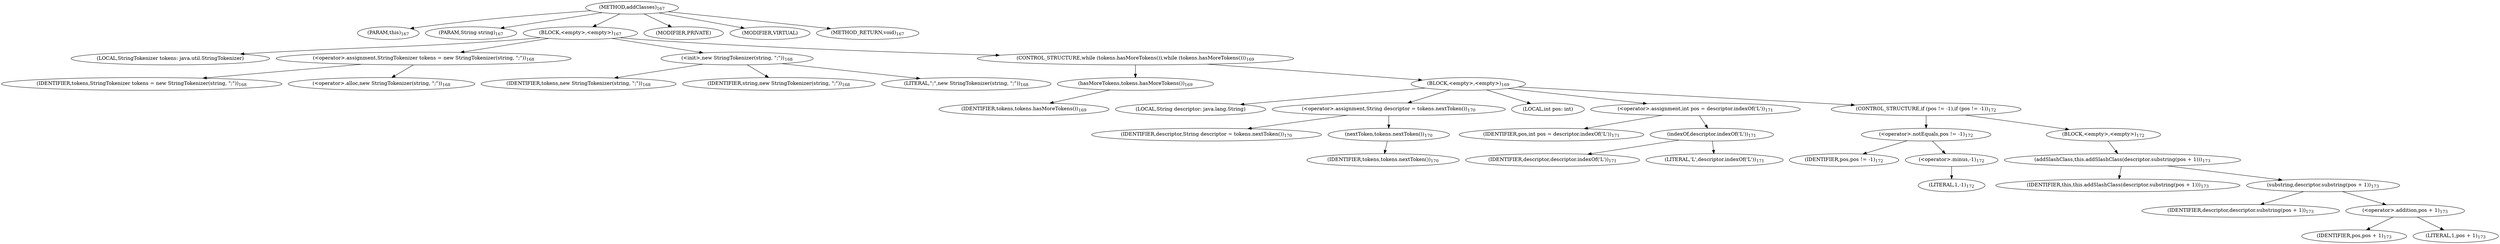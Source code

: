 digraph "addClasses" {  
"258" [label = <(METHOD,addClasses)<SUB>167</SUB>> ]
"21" [label = <(PARAM,this)<SUB>167</SUB>> ]
"259" [label = <(PARAM,String string)<SUB>167</SUB>> ]
"260" [label = <(BLOCK,&lt;empty&gt;,&lt;empty&gt;)<SUB>167</SUB>> ]
"19" [label = <(LOCAL,StringTokenizer tokens: java.util.StringTokenizer)> ]
"261" [label = <(&lt;operator&gt;.assignment,StringTokenizer tokens = new StringTokenizer(string, &quot;;&quot;))<SUB>168</SUB>> ]
"262" [label = <(IDENTIFIER,tokens,StringTokenizer tokens = new StringTokenizer(string, &quot;;&quot;))<SUB>168</SUB>> ]
"263" [label = <(&lt;operator&gt;.alloc,new StringTokenizer(string, &quot;;&quot;))<SUB>168</SUB>> ]
"264" [label = <(&lt;init&gt;,new StringTokenizer(string, &quot;;&quot;))<SUB>168</SUB>> ]
"18" [label = <(IDENTIFIER,tokens,new StringTokenizer(string, &quot;;&quot;))<SUB>168</SUB>> ]
"265" [label = <(IDENTIFIER,string,new StringTokenizer(string, &quot;;&quot;))<SUB>168</SUB>> ]
"266" [label = <(LITERAL,&quot;;&quot;,new StringTokenizer(string, &quot;;&quot;))<SUB>168</SUB>> ]
"267" [label = <(CONTROL_STRUCTURE,while (tokens.hasMoreTokens()),while (tokens.hasMoreTokens()))<SUB>169</SUB>> ]
"268" [label = <(hasMoreTokens,tokens.hasMoreTokens())<SUB>169</SUB>> ]
"269" [label = <(IDENTIFIER,tokens,tokens.hasMoreTokens())<SUB>169</SUB>> ]
"270" [label = <(BLOCK,&lt;empty&gt;,&lt;empty&gt;)<SUB>169</SUB>> ]
"271" [label = <(LOCAL,String descriptor: java.lang.String)> ]
"272" [label = <(&lt;operator&gt;.assignment,String descriptor = tokens.nextToken())<SUB>170</SUB>> ]
"273" [label = <(IDENTIFIER,descriptor,String descriptor = tokens.nextToken())<SUB>170</SUB>> ]
"274" [label = <(nextToken,tokens.nextToken())<SUB>170</SUB>> ]
"275" [label = <(IDENTIFIER,tokens,tokens.nextToken())<SUB>170</SUB>> ]
"276" [label = <(LOCAL,int pos: int)> ]
"277" [label = <(&lt;operator&gt;.assignment,int pos = descriptor.indexOf('L'))<SUB>171</SUB>> ]
"278" [label = <(IDENTIFIER,pos,int pos = descriptor.indexOf('L'))<SUB>171</SUB>> ]
"279" [label = <(indexOf,descriptor.indexOf('L'))<SUB>171</SUB>> ]
"280" [label = <(IDENTIFIER,descriptor,descriptor.indexOf('L'))<SUB>171</SUB>> ]
"281" [label = <(LITERAL,'L',descriptor.indexOf('L'))<SUB>171</SUB>> ]
"282" [label = <(CONTROL_STRUCTURE,if (pos != -1),if (pos != -1))<SUB>172</SUB>> ]
"283" [label = <(&lt;operator&gt;.notEquals,pos != -1)<SUB>172</SUB>> ]
"284" [label = <(IDENTIFIER,pos,pos != -1)<SUB>172</SUB>> ]
"285" [label = <(&lt;operator&gt;.minus,-1)<SUB>172</SUB>> ]
"286" [label = <(LITERAL,1,-1)<SUB>172</SUB>> ]
"287" [label = <(BLOCK,&lt;empty&gt;,&lt;empty&gt;)<SUB>172</SUB>> ]
"288" [label = <(addSlashClass,this.addSlashClass(descriptor.substring(pos + 1)))<SUB>173</SUB>> ]
"20" [label = <(IDENTIFIER,this,this.addSlashClass(descriptor.substring(pos + 1)))<SUB>173</SUB>> ]
"289" [label = <(substring,descriptor.substring(pos + 1))<SUB>173</SUB>> ]
"290" [label = <(IDENTIFIER,descriptor,descriptor.substring(pos + 1))<SUB>173</SUB>> ]
"291" [label = <(&lt;operator&gt;.addition,pos + 1)<SUB>173</SUB>> ]
"292" [label = <(IDENTIFIER,pos,pos + 1)<SUB>173</SUB>> ]
"293" [label = <(LITERAL,1,pos + 1)<SUB>173</SUB>> ]
"294" [label = <(MODIFIER,PRIVATE)> ]
"295" [label = <(MODIFIER,VIRTUAL)> ]
"296" [label = <(METHOD_RETURN,void)<SUB>167</SUB>> ]
  "258" -> "21" 
  "258" -> "259" 
  "258" -> "260" 
  "258" -> "294" 
  "258" -> "295" 
  "258" -> "296" 
  "260" -> "19" 
  "260" -> "261" 
  "260" -> "264" 
  "260" -> "267" 
  "261" -> "262" 
  "261" -> "263" 
  "264" -> "18" 
  "264" -> "265" 
  "264" -> "266" 
  "267" -> "268" 
  "267" -> "270" 
  "268" -> "269" 
  "270" -> "271" 
  "270" -> "272" 
  "270" -> "276" 
  "270" -> "277" 
  "270" -> "282" 
  "272" -> "273" 
  "272" -> "274" 
  "274" -> "275" 
  "277" -> "278" 
  "277" -> "279" 
  "279" -> "280" 
  "279" -> "281" 
  "282" -> "283" 
  "282" -> "287" 
  "283" -> "284" 
  "283" -> "285" 
  "285" -> "286" 
  "287" -> "288" 
  "288" -> "20" 
  "288" -> "289" 
  "289" -> "290" 
  "289" -> "291" 
  "291" -> "292" 
  "291" -> "293" 
}
